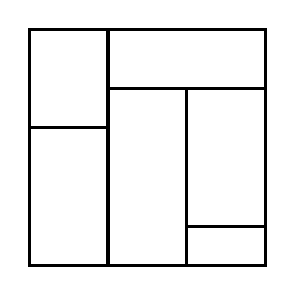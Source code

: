 \begin{tikzpicture}[very thick, scale=.5]
    \draw (0,7/2) rectangle (2,6);
    \draw (0,0) rectangle (2,7/2);
    \draw (2,9/2) rectangle (6,6);
    \draw (2,0) rectangle (4,9/2);
    \draw (4,1) rectangle (6,9/2);
    \draw (4,0) rectangle (6,1);
\end{tikzpicture}
